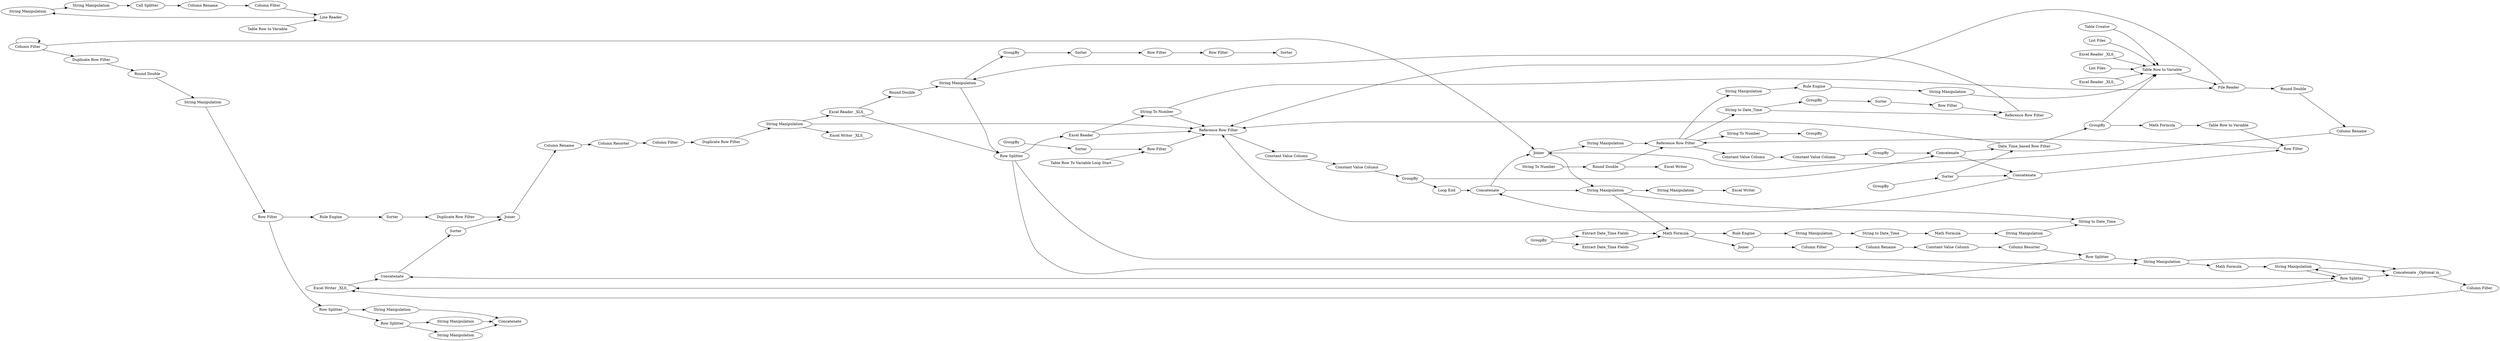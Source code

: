 digraph {
	85 -> 71
	146 -> 76
	77 -> 60
	71 -> 72
	24 -> 7
	29 -> 47
	92 -> 50
	129 -> 126
	92 -> 48
	48 -> 17
	20 -> 19
	40 -> 38
	69 -> 80
	136 -> 135
	17 -> 18
	19 -> 23
	19 -> 45
	114 -> 115
	132 -> 147
	117 -> 118
	93 -> 5
	125 -> 127
	76 -> 78
	82 -> 83
	122 -> 123
	80 -> 83
	76 -> 79
	95 -> 97
	141 -> 41
	12 -> 2
	8 -> 110
	79 -> 81
	120 -> 7
	78 -> 77
	44 -> 42
	50 -> 53
	146 -> 17
	16 -> 17
	149 -> 141
	67 -> 82
	51 -> 50
	143 -> 145
	115 -> 116
	96 -> 95
	7 -> 106
	41 -> 43
	113 -> 114
	47 -> 31
	45 -> 36
	37 -> 40
	36 -> 39
	3 -> 140
	37 -> 2
	123 -> 124
	133 -> 132
	27 -> 46
	25 -> 26
	1 -> 2
	92 -> 93
	45 -> 34
	90 -> 17
	36 -> 24
	77 -> 79
	50 -> 49
	18 -> 20
	49 -> 29
	62 -> 64
	84 -> 85
	38 -> 39
	11 -> 14
	110 -> 9
	125 -> 129
	140 -> 137
	91 -> 17
	87 -> 2
	81 -> 83
	39 -> 41
	83 -> 84
	46 -> 50
	139 -> 138
	121 -> 122
	147 -> 142
	90 -> 91
	31 -> 32
	126 -> 131
	6 -> 2
	7 -> 92
	42 -> 45
	81 -> 85
	96 -> 99
	41 -> 8
	58 -> 56
	26 -> 36
	80 -> 67
	141 -> 148
	41 -> 96
	41 -> 139
	129 -> 130
	55 -> 58
	60 -> 62
	3 -> 17
	26 -> 34
	4 -> 113
	79 -> 90
	116 -> 117
	146 -> 63
	53 -> 54
	14 -> 16
	118 -> 113
	23 -> 24
	34 -> 37
	137 -> 7
	142 -> 143
	24 -> 92
	97 -> 98
	99 -> 77
	64 -> 111
	124 -> 136
	135 -> 133
	120 -> 120
	54 -> 55
	32 -> 48
	130 -> 131
	106 -> 41
	52 -> 2
	124 -> 125
	81 -> 82
	15 -> 16
	120 -> 121
	127 -> 131
	91 -> 3
	79 -> 80
	72 -> 132
	145 -> 146
	111 -> 94
	9 -> 2
	69 -> 71
	98 -> 99
	43 -> 44
	56 -> 69
	27 -> 51
	34 -> 17
	82 -> 81
	2 -> 3
	126 [label="String Manipulation"]
	136 [label="Rule Engine"]
	26 [label=Sorter]
	3 [label="File Reader"]
	6 [label="List Files"]
	146 [label="String Manipulation"]
	129 [label="Row Splitter"]
	12 [label="Table Creator"]
	16 [label="Row Filter"]
	115 [label="String Manipulation"]
	11 [label=GroupBy]
	47 [label="String to Date_Time"]
	23 [label="Loop End"]
	93 [label="String Manipulation"]
	135 [label=Sorter]
	81 [label="Row Splitter"]
	5 [label="Excel Writer"]
	120 [label="Column Filter"]
	29 [label="String Manipulation"]
	118 [label="Column Filter"]
	27 [label=GroupBy]
	79 [label="Row Splitter"]
	9 [label="String Manipulation"]
	97 [label=Sorter]
	58 [label="Constant Value Column"]
	8 [label="String Manipulation"]
	122 [label="Round Double"]
	92 [label="String Manipulation"]
	137 [label="Column Rename"]
	41 [label="Reference Row Filter"]
	98 [label="Row Filter"]
	54 [label="Column Filter"]
	141 [label="Round Double"]
	125 [label="Row Splitter"]
	1 [label="List Files"]
	53 [label=Joiner]
	147 [label="Column Rename"]
	60 [label=GroupBy]
	43 [label="Constant Value Column"]
	96 [label="String to Date_Time"]
	44 [label="Constant Value Column"]
	71 [label=Concatenate]
	80 [label="String Manipulation"]
	39 [label="Row Filter"]
	52 [label="Excel Reader _XLS_"]
	45 [label=Concatenate]
	132 [label=Joiner]
	91 [label="String To Number"]
	55 [label="Column Rename"]
	7 [label=Joiner]
	18 [label="Constant Value Column"]
	138 [label=GroupBy]
	121 [label="Duplicate Row Filter"]
	19 [label=GroupBy]
	24 [label=Concatenate]
	64 [label="Row Filter"]
	131 [label=Concatenate]
	56 [label="Column Resorter"]
	15 [label="Table Row To Variable Loop Start"]
	25 [label=GroupBy]
	114 [label="String Manipulation"]
	123 [label="String Manipulation"]
	90 [label="Excel Reader"]
	142 [label="Column Resorter"]
	143 [label="Column Filter"]
	72 [label=Sorter]
	4 [label="Table Row to Variable"]
	77 [label="String Manipulation"]
	124 [label="Row Filter"]
	14 [label=Sorter]
	117 [label="Column Rename"]
	83 [label="Concatenate _Optional in_"]
	38 [label="Table Row to Variable"]
	94 [label=Sorter]
	99 [label="Reference Row Filter"]
	62 [label=Sorter]
	140 [label="Round Double"]
	82 [label="String Manipulation"]
	69 [label="Row Splitter"]
	46 [label="Extract Date_Time Fields"]
	116 [label="Cell Splitter"]
	40 [label="Math Formula"]
	133 [label="Duplicate Row Filter"]
	145 [label="Duplicate Row Filter"]
	17 [label="Reference Row Filter"]
	149 [label="String To Number"]
	78 [label="Round Double"]
	49 [label="Rule Engine"]
	84 [label="Column Filter"]
	31 [label="Math Formula"]
	51 [label="Extract Date_Time Fields"]
	110 [label="Rule Engine"]
	85 [label="Excel Writer _XLS_"]
	48 [label="String to Date_Time"]
	148 [label="Excel Writer"]
	50 [label="Math Formula"]
	42 [label=GroupBy]
	87 [label="Excel Reader _XLS_"]
	127 [label="String Manipulation"]
	67 [label="Math Formula"]
	76 [label="Excel Reader _XLS_"]
	63 [label="Excel Writer _XLS_"]
	106 [label="String Manipulation"]
	113 [label="Line Reader"]
	20 [label="Constant Value Column"]
	34 [label="Date_Time_based Row Filter"]
	139 [label="String To Number"]
	36 [label=Concatenate]
	130 [label="String Manipulation"]
	95 [label=GroupBy]
	111 [label="Row Filter"]
	32 [label="String Manipulation"]
	2 [label="Table Row to Variable"]
	37 [label=GroupBy]
	rankdir=LR
}
